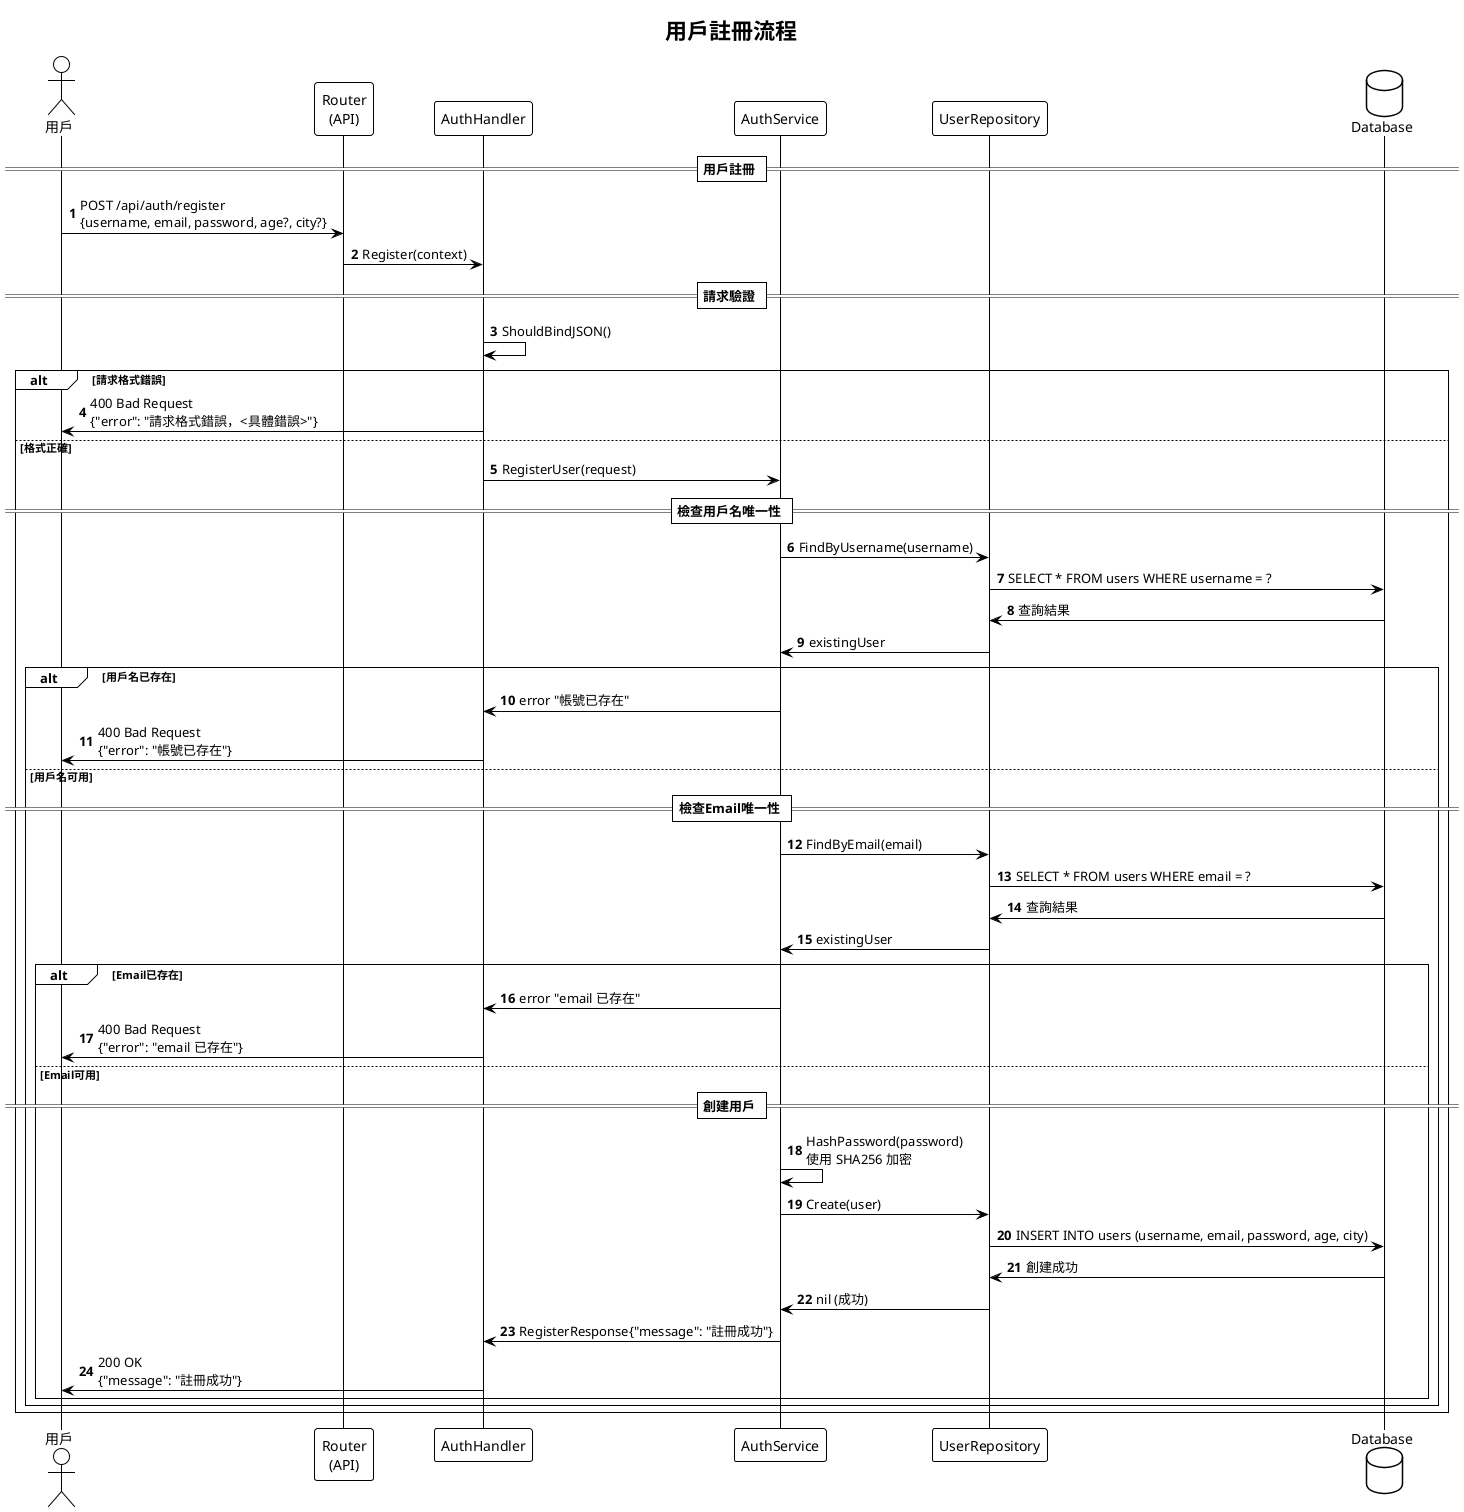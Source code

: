@startuml 用戶註冊序列圖
!theme plain
autonumber

title 用戶註冊流程

actor "用戶" as User
participant "Router\n(API)" as Router
participant "AuthHandler" as Handler
participant "AuthService" as Service
participant "UserRepository" as Repository
database "Database" as DB

== 用戶註冊 ==
User -> Router: POST /api/auth/register\n{username, email, password, age?, city?}
Router -> Handler: Register(context)

== 請求驗證 ==
Handler -> Handler: ShouldBindJSON()
alt 請求格式錯誤
    Handler -> User: 400 Bad Request\n{"error": "請求格式錯誤，<具體錯誤>"}
else 格式正確
    Handler -> Service: RegisterUser(request)
    
    == 檢查用戶名唯一性 ==
    Service -> Repository: FindByUsername(username)
    Repository -> DB: SELECT * FROM users WHERE username = ?
    DB -> Repository: 查詢結果
    Repository -> Service: existingUser
    
    alt 用戶名已存在
        Service -> Handler: error "帳號已存在"
        Handler -> User: 400 Bad Request\n{"error": "帳號已存在"}
    else 用戶名可用
        
        == 檢查Email唯一性 ==
        Service -> Repository: FindByEmail(email)
        Repository -> DB: SELECT * FROM users WHERE email = ?
        DB -> Repository: 查詢結果
        Repository -> Service: existingUser
        
        alt Email已存在
            Service -> Handler: error "email 已存在"
            Handler -> User: 400 Bad Request\n{"error": "email 已存在"}
        else Email可用
            
            == 創建用戶 ==
            Service -> Service: HashPassword(password)\n使用 SHA256 加密
            Service -> Repository: Create(user)
            Repository -> DB: INSERT INTO users (username, email, password, age, city)
            DB -> Repository: 創建成功
            Repository -> Service: nil (成功)
            Service -> Handler: RegisterResponse{"message": "註冊成功"}
            Handler -> User: 200 OK\n{"message": "註冊成功"}
        end
    end
end

@enduml